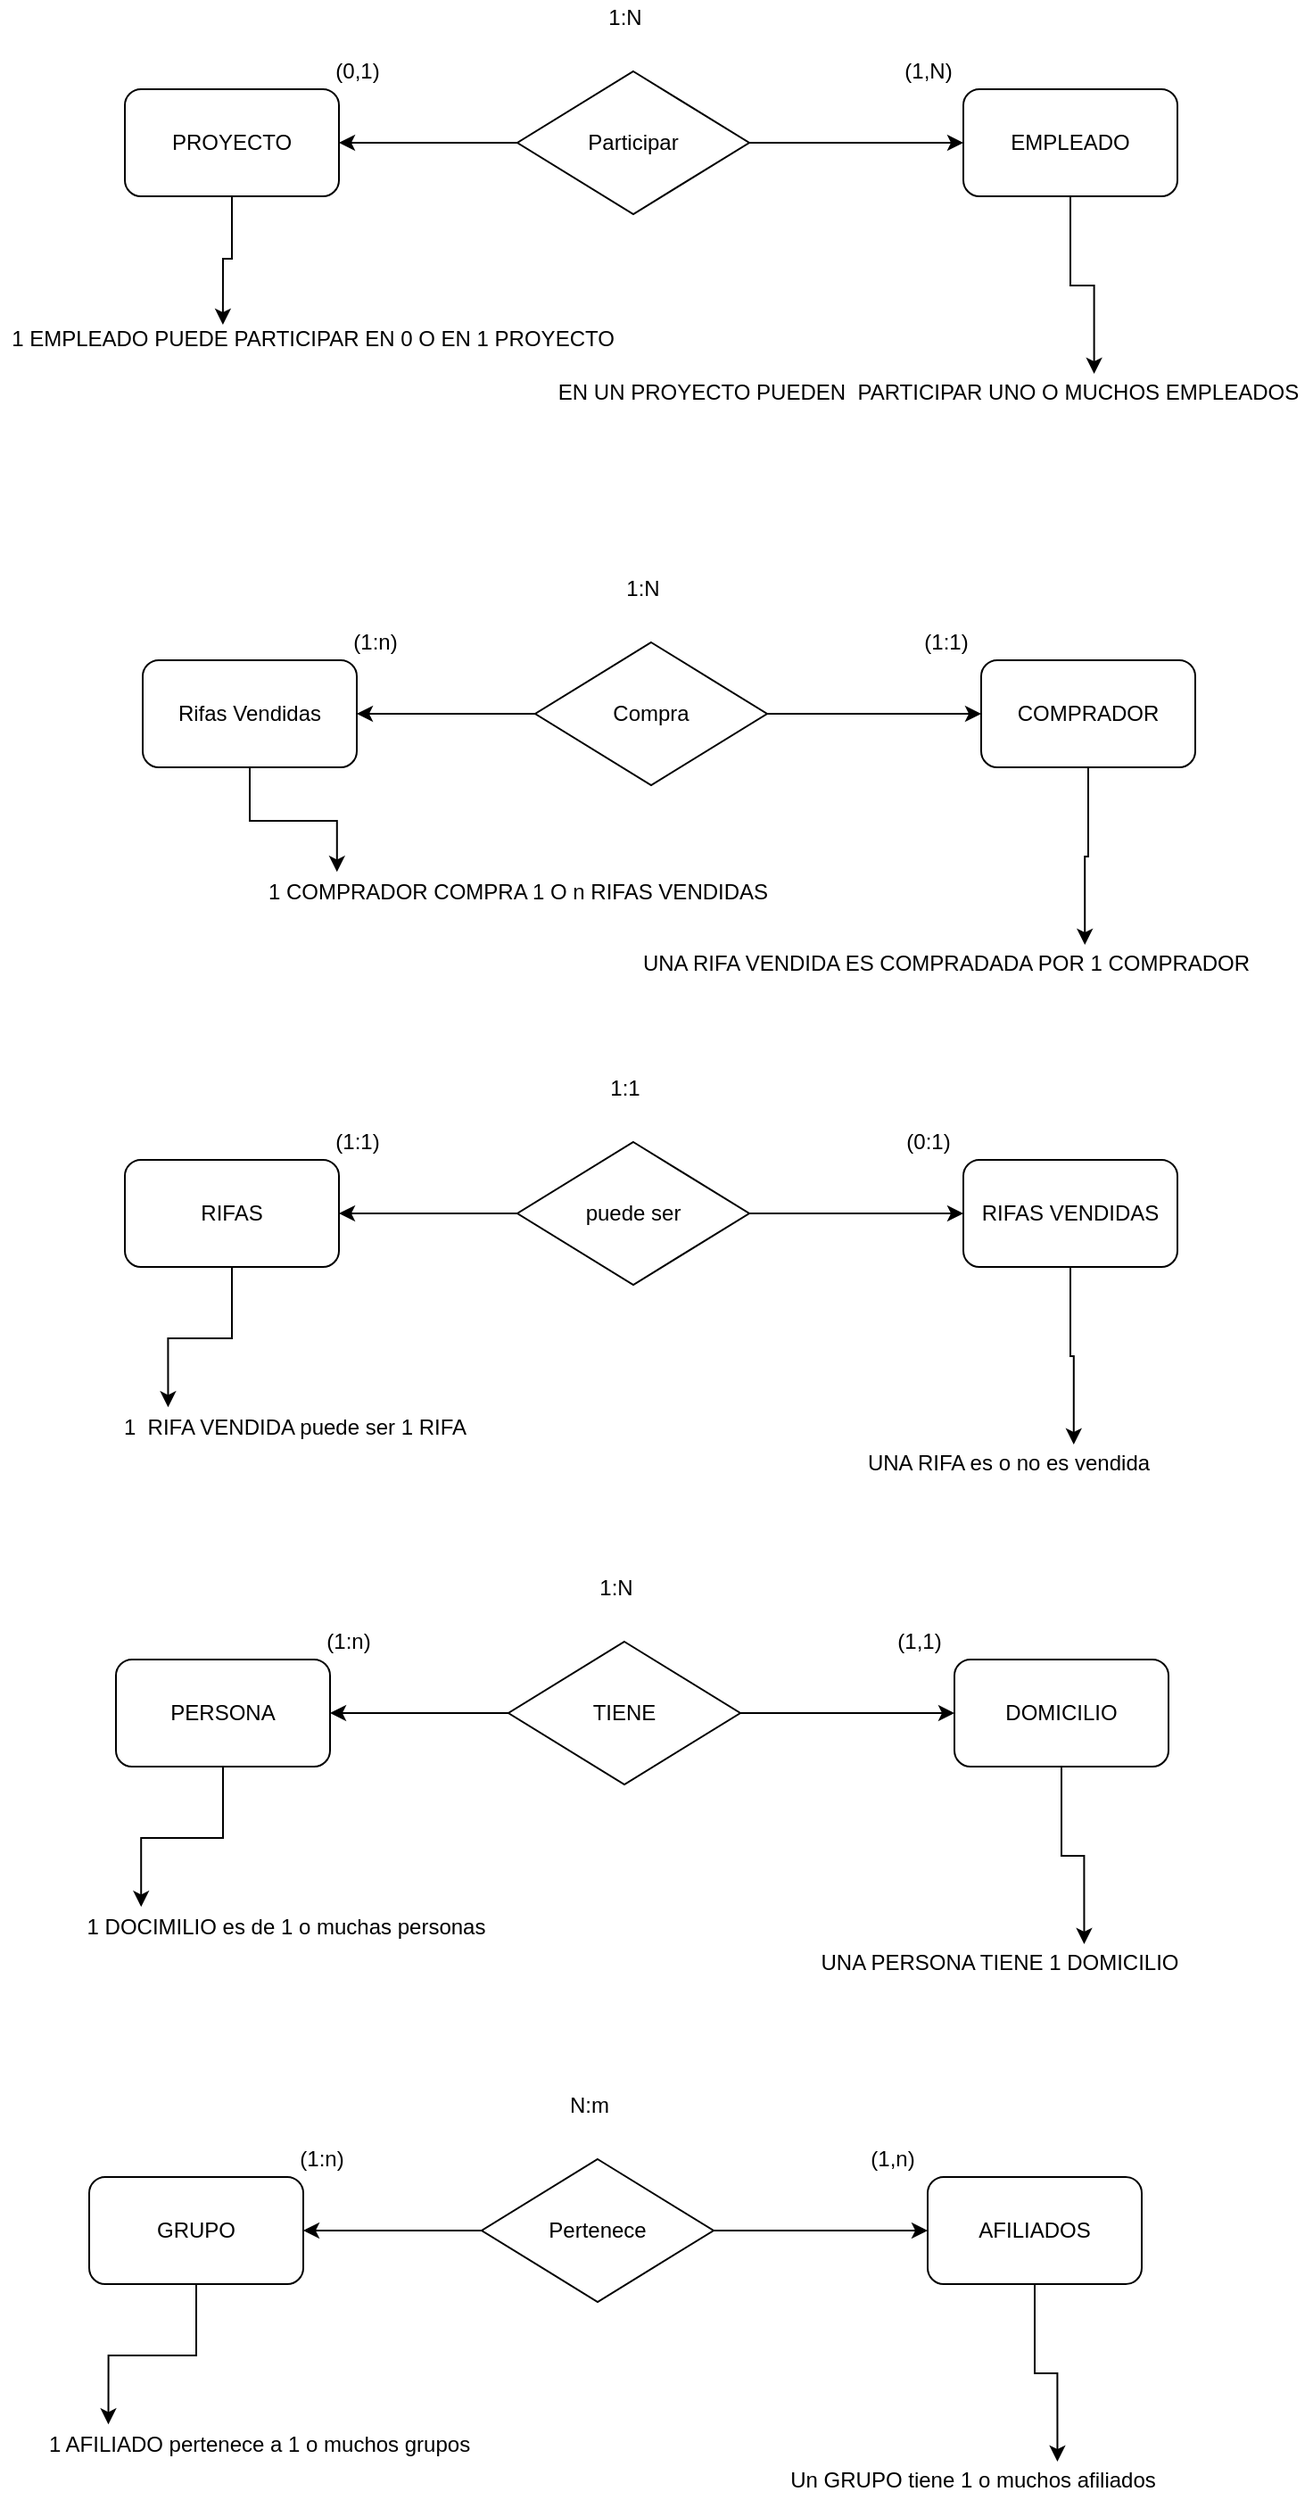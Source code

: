 <mxfile version="14.6.3" type="github">
  <diagram id="9iH1GDS7d21fXzMfo_QB" name="Page-1">
    <mxGraphModel dx="1312" dy="454" grid="1" gridSize="10" guides="1" tooltips="1" connect="1" arrows="1" fold="1" page="1" pageScale="1" pageWidth="1169" pageHeight="827" math="0" shadow="0">
      <root>
        <mxCell id="0" />
        <mxCell id="1" parent="0" />
        <mxCell id="FzRhwLoGFBnfBMVeQvqv-10" style="edgeStyle=orthogonalEdgeStyle;rounded=0;orthogonalLoop=1;jettySize=auto;html=1;exitX=0.5;exitY=1;exitDx=0;exitDy=0;entryX=0.357;entryY=0.1;entryDx=0;entryDy=0;entryPerimeter=0;" edge="1" parent="1" source="FzRhwLoGFBnfBMVeQvqv-1" target="FzRhwLoGFBnfBMVeQvqv-9">
          <mxGeometry relative="1" as="geometry">
            <mxPoint x="150" y="260" as="targetPoint" />
          </mxGeometry>
        </mxCell>
        <mxCell id="FzRhwLoGFBnfBMVeQvqv-1" value="PROYECTO" style="rounded=1;whiteSpace=wrap;html=1;" vertex="1" parent="1">
          <mxGeometry x="90" y="150" width="120" height="60" as="geometry" />
        </mxCell>
        <mxCell id="FzRhwLoGFBnfBMVeQvqv-5" value="" style="edgeStyle=orthogonalEdgeStyle;rounded=0;orthogonalLoop=1;jettySize=auto;html=1;" edge="1" parent="1" source="FzRhwLoGFBnfBMVeQvqv-2" target="FzRhwLoGFBnfBMVeQvqv-1">
          <mxGeometry relative="1" as="geometry" />
        </mxCell>
        <mxCell id="FzRhwLoGFBnfBMVeQvqv-6" style="edgeStyle=orthogonalEdgeStyle;rounded=0;orthogonalLoop=1;jettySize=auto;html=1;exitX=1;exitY=0.5;exitDx=0;exitDy=0;entryX=0;entryY=0.5;entryDx=0;entryDy=0;" edge="1" parent="1" source="FzRhwLoGFBnfBMVeQvqv-2" target="FzRhwLoGFBnfBMVeQvqv-3">
          <mxGeometry relative="1" as="geometry" />
        </mxCell>
        <mxCell id="FzRhwLoGFBnfBMVeQvqv-2" value="Participar" style="rhombus;whiteSpace=wrap;html=1;" vertex="1" parent="1">
          <mxGeometry x="310" y="140" width="130" height="80" as="geometry" />
        </mxCell>
        <mxCell id="FzRhwLoGFBnfBMVeQvqv-12" style="edgeStyle=orthogonalEdgeStyle;rounded=0;orthogonalLoop=1;jettySize=auto;html=1;exitX=0.5;exitY=1;exitDx=0;exitDy=0;entryX=0.717;entryY=-0.025;entryDx=0;entryDy=0;entryPerimeter=0;" edge="1" parent="1" source="FzRhwLoGFBnfBMVeQvqv-3" target="FzRhwLoGFBnfBMVeQvqv-11">
          <mxGeometry relative="1" as="geometry" />
        </mxCell>
        <mxCell id="FzRhwLoGFBnfBMVeQvqv-3" value="EMPLEADO" style="rounded=1;whiteSpace=wrap;html=1;" vertex="1" parent="1">
          <mxGeometry x="560" y="150" width="120" height="60" as="geometry" />
        </mxCell>
        <mxCell id="FzRhwLoGFBnfBMVeQvqv-4" value="1:N" style="text;html=1;align=center;verticalAlign=middle;resizable=0;points=[];autosize=1;strokeColor=none;" vertex="1" parent="1">
          <mxGeometry x="355" y="100" width="30" height="20" as="geometry" />
        </mxCell>
        <mxCell id="FzRhwLoGFBnfBMVeQvqv-7" value="(0,1)" style="text;html=1;align=center;verticalAlign=middle;resizable=0;points=[];autosize=1;strokeColor=none;" vertex="1" parent="1">
          <mxGeometry x="200" y="130" width="40" height="20" as="geometry" />
        </mxCell>
        <mxCell id="FzRhwLoGFBnfBMVeQvqv-8" value="(1,N)" style="text;html=1;align=center;verticalAlign=middle;resizable=0;points=[];autosize=1;strokeColor=none;" vertex="1" parent="1">
          <mxGeometry x="520" y="130" width="40" height="20" as="geometry" />
        </mxCell>
        <mxCell id="FzRhwLoGFBnfBMVeQvqv-9" value="1 EMPLEADO PUEDE PARTICIPAR EN 0 O EN 1 PROYECTO" style="text;html=1;align=center;verticalAlign=middle;resizable=0;points=[];autosize=1;strokeColor=none;" vertex="1" parent="1">
          <mxGeometry x="20" y="280" width="350" height="20" as="geometry" />
        </mxCell>
        <mxCell id="FzRhwLoGFBnfBMVeQvqv-11" value="EN UN PROYECTO PUEDEN&amp;nbsp; PARTICIPAR UNO O MUCHOS EMPLEADOS" style="text;html=1;align=center;verticalAlign=middle;resizable=0;points=[];autosize=1;strokeColor=none;" vertex="1" parent="1">
          <mxGeometry x="325" y="310" width="430" height="20" as="geometry" />
        </mxCell>
        <mxCell id="FzRhwLoGFBnfBMVeQvqv-13" style="edgeStyle=orthogonalEdgeStyle;rounded=0;orthogonalLoop=1;jettySize=auto;html=1;exitX=0.5;exitY=1;exitDx=0;exitDy=0;entryX=0.163;entryY=-0.067;entryDx=0;entryDy=0;entryPerimeter=0;" edge="1" parent="1" source="FzRhwLoGFBnfBMVeQvqv-14" target="FzRhwLoGFBnfBMVeQvqv-23">
          <mxGeometry relative="1" as="geometry" />
        </mxCell>
        <mxCell id="FzRhwLoGFBnfBMVeQvqv-14" value="Rifas Vendidas" style="rounded=1;whiteSpace=wrap;html=1;" vertex="1" parent="1">
          <mxGeometry x="100" y="470" width="120" height="60" as="geometry" />
        </mxCell>
        <mxCell id="FzRhwLoGFBnfBMVeQvqv-15" value="" style="edgeStyle=orthogonalEdgeStyle;rounded=0;orthogonalLoop=1;jettySize=auto;html=1;" edge="1" parent="1" source="FzRhwLoGFBnfBMVeQvqv-17" target="FzRhwLoGFBnfBMVeQvqv-14">
          <mxGeometry relative="1" as="geometry" />
        </mxCell>
        <mxCell id="FzRhwLoGFBnfBMVeQvqv-16" style="edgeStyle=orthogonalEdgeStyle;rounded=0;orthogonalLoop=1;jettySize=auto;html=1;exitX=1;exitY=0.5;exitDx=0;exitDy=0;entryX=0;entryY=0.5;entryDx=0;entryDy=0;" edge="1" parent="1" source="FzRhwLoGFBnfBMVeQvqv-17" target="FzRhwLoGFBnfBMVeQvqv-19">
          <mxGeometry relative="1" as="geometry" />
        </mxCell>
        <mxCell id="FzRhwLoGFBnfBMVeQvqv-17" value="Compra" style="rhombus;whiteSpace=wrap;html=1;" vertex="1" parent="1">
          <mxGeometry x="320" y="460" width="130" height="80" as="geometry" />
        </mxCell>
        <mxCell id="FzRhwLoGFBnfBMVeQvqv-18" style="edgeStyle=orthogonalEdgeStyle;rounded=0;orthogonalLoop=1;jettySize=auto;html=1;exitX=0.5;exitY=1;exitDx=0;exitDy=0;entryX=0.717;entryY=-0.025;entryDx=0;entryDy=0;entryPerimeter=0;" edge="1" parent="1" source="FzRhwLoGFBnfBMVeQvqv-19" target="FzRhwLoGFBnfBMVeQvqv-24">
          <mxGeometry relative="1" as="geometry" />
        </mxCell>
        <mxCell id="FzRhwLoGFBnfBMVeQvqv-19" value="COMPRADOR" style="rounded=1;whiteSpace=wrap;html=1;" vertex="1" parent="1">
          <mxGeometry x="570" y="470" width="120" height="60" as="geometry" />
        </mxCell>
        <mxCell id="FzRhwLoGFBnfBMVeQvqv-20" value="1:N" style="text;html=1;align=center;verticalAlign=middle;resizable=0;points=[];autosize=1;strokeColor=none;" vertex="1" parent="1">
          <mxGeometry x="365" y="420" width="30" height="20" as="geometry" />
        </mxCell>
        <mxCell id="FzRhwLoGFBnfBMVeQvqv-21" value="(1:n)" style="text;html=1;align=center;verticalAlign=middle;resizable=0;points=[];autosize=1;strokeColor=none;" vertex="1" parent="1">
          <mxGeometry x="210" y="450" width="40" height="20" as="geometry" />
        </mxCell>
        <mxCell id="FzRhwLoGFBnfBMVeQvqv-22" value="(1:1)" style="text;html=1;align=center;verticalAlign=middle;resizable=0;points=[];autosize=1;strokeColor=none;" vertex="1" parent="1">
          <mxGeometry x="530" y="450" width="40" height="20" as="geometry" />
        </mxCell>
        <mxCell id="FzRhwLoGFBnfBMVeQvqv-23" value="1 COMPRADOR COMPRA 1 O n RIFAS VENDIDAS" style="text;html=1;align=center;verticalAlign=middle;resizable=0;points=[];autosize=1;strokeColor=none;" vertex="1" parent="1">
          <mxGeometry x="160" y="590" width="300" height="20" as="geometry" />
        </mxCell>
        <mxCell id="FzRhwLoGFBnfBMVeQvqv-24" value="UNA RIFA VENDIDA ES COMPRADADA POR 1 COMPRADOR" style="text;html=1;align=center;verticalAlign=middle;resizable=0;points=[];autosize=1;strokeColor=none;" vertex="1" parent="1">
          <mxGeometry x="370" y="630" width="360" height="20" as="geometry" />
        </mxCell>
        <mxCell id="FzRhwLoGFBnfBMVeQvqv-37" style="edgeStyle=orthogonalEdgeStyle;rounded=0;orthogonalLoop=1;jettySize=auto;html=1;exitX=0.5;exitY=1;exitDx=0;exitDy=0;entryX=0.163;entryY=-0.067;entryDx=0;entryDy=0;entryPerimeter=0;" edge="1" parent="1" source="FzRhwLoGFBnfBMVeQvqv-38" target="FzRhwLoGFBnfBMVeQvqv-47">
          <mxGeometry relative="1" as="geometry" />
        </mxCell>
        <mxCell id="FzRhwLoGFBnfBMVeQvqv-38" value="RIFAS" style="rounded=1;whiteSpace=wrap;html=1;" vertex="1" parent="1">
          <mxGeometry x="90" y="750" width="120" height="60" as="geometry" />
        </mxCell>
        <mxCell id="FzRhwLoGFBnfBMVeQvqv-39" value="" style="edgeStyle=orthogonalEdgeStyle;rounded=0;orthogonalLoop=1;jettySize=auto;html=1;" edge="1" parent="1" source="FzRhwLoGFBnfBMVeQvqv-41" target="FzRhwLoGFBnfBMVeQvqv-38">
          <mxGeometry relative="1" as="geometry" />
        </mxCell>
        <mxCell id="FzRhwLoGFBnfBMVeQvqv-40" style="edgeStyle=orthogonalEdgeStyle;rounded=0;orthogonalLoop=1;jettySize=auto;html=1;exitX=1;exitY=0.5;exitDx=0;exitDy=0;entryX=0;entryY=0.5;entryDx=0;entryDy=0;" edge="1" parent="1" source="FzRhwLoGFBnfBMVeQvqv-41" target="FzRhwLoGFBnfBMVeQvqv-43">
          <mxGeometry relative="1" as="geometry" />
        </mxCell>
        <mxCell id="FzRhwLoGFBnfBMVeQvqv-41" value="puede ser" style="rhombus;whiteSpace=wrap;html=1;" vertex="1" parent="1">
          <mxGeometry x="310" y="740" width="130" height="80" as="geometry" />
        </mxCell>
        <mxCell id="FzRhwLoGFBnfBMVeQvqv-42" style="edgeStyle=orthogonalEdgeStyle;rounded=0;orthogonalLoop=1;jettySize=auto;html=1;exitX=0.5;exitY=1;exitDx=0;exitDy=0;entryX=0.717;entryY=-0.025;entryDx=0;entryDy=0;entryPerimeter=0;" edge="1" parent="1" source="FzRhwLoGFBnfBMVeQvqv-43" target="FzRhwLoGFBnfBMVeQvqv-48">
          <mxGeometry relative="1" as="geometry" />
        </mxCell>
        <mxCell id="FzRhwLoGFBnfBMVeQvqv-43" value="RIFAS VENDIDAS" style="rounded=1;whiteSpace=wrap;html=1;" vertex="1" parent="1">
          <mxGeometry x="560" y="750" width="120" height="60" as="geometry" />
        </mxCell>
        <mxCell id="FzRhwLoGFBnfBMVeQvqv-44" value="1:1" style="text;html=1;align=center;verticalAlign=middle;resizable=0;points=[];autosize=1;strokeColor=none;" vertex="1" parent="1">
          <mxGeometry x="355" y="700" width="30" height="20" as="geometry" />
        </mxCell>
        <mxCell id="FzRhwLoGFBnfBMVeQvqv-45" value="(1:1)" style="text;html=1;align=center;verticalAlign=middle;resizable=0;points=[];autosize=1;strokeColor=none;" vertex="1" parent="1">
          <mxGeometry x="200" y="730" width="40" height="20" as="geometry" />
        </mxCell>
        <mxCell id="FzRhwLoGFBnfBMVeQvqv-46" value="(0:1)" style="text;html=1;align=center;verticalAlign=middle;resizable=0;points=[];autosize=1;strokeColor=none;" vertex="1" parent="1">
          <mxGeometry x="520" y="730" width="40" height="20" as="geometry" />
        </mxCell>
        <mxCell id="FzRhwLoGFBnfBMVeQvqv-47" value="1&amp;nbsp; RIFA VENDIDA puede ser 1 RIFA" style="text;html=1;align=center;verticalAlign=middle;resizable=0;points=[];autosize=1;strokeColor=none;" vertex="1" parent="1">
          <mxGeometry x="80" y="890" width="210" height="20" as="geometry" />
        </mxCell>
        <mxCell id="FzRhwLoGFBnfBMVeQvqv-48" value="UNA RIFA es o no es vendida" style="text;html=1;align=center;verticalAlign=middle;resizable=0;points=[];autosize=1;strokeColor=none;" vertex="1" parent="1">
          <mxGeometry x="500" y="910" width="170" height="20" as="geometry" />
        </mxCell>
        <mxCell id="FzRhwLoGFBnfBMVeQvqv-49" style="edgeStyle=orthogonalEdgeStyle;rounded=0;orthogonalLoop=1;jettySize=auto;html=1;exitX=0.5;exitY=1;exitDx=0;exitDy=0;entryX=0.163;entryY=-0.067;entryDx=0;entryDy=0;entryPerimeter=0;" edge="1" parent="1" source="FzRhwLoGFBnfBMVeQvqv-50" target="FzRhwLoGFBnfBMVeQvqv-59">
          <mxGeometry relative="1" as="geometry" />
        </mxCell>
        <mxCell id="FzRhwLoGFBnfBMVeQvqv-50" value="PERSONA" style="rounded=1;whiteSpace=wrap;html=1;" vertex="1" parent="1">
          <mxGeometry x="85" y="1030" width="120" height="60" as="geometry" />
        </mxCell>
        <mxCell id="FzRhwLoGFBnfBMVeQvqv-51" value="" style="edgeStyle=orthogonalEdgeStyle;rounded=0;orthogonalLoop=1;jettySize=auto;html=1;" edge="1" parent="1" source="FzRhwLoGFBnfBMVeQvqv-53" target="FzRhwLoGFBnfBMVeQvqv-50">
          <mxGeometry relative="1" as="geometry" />
        </mxCell>
        <mxCell id="FzRhwLoGFBnfBMVeQvqv-52" style="edgeStyle=orthogonalEdgeStyle;rounded=0;orthogonalLoop=1;jettySize=auto;html=1;exitX=1;exitY=0.5;exitDx=0;exitDy=0;entryX=0;entryY=0.5;entryDx=0;entryDy=0;" edge="1" parent="1" source="FzRhwLoGFBnfBMVeQvqv-53" target="FzRhwLoGFBnfBMVeQvqv-55">
          <mxGeometry relative="1" as="geometry" />
        </mxCell>
        <mxCell id="FzRhwLoGFBnfBMVeQvqv-53" value="TIENE" style="rhombus;whiteSpace=wrap;html=1;" vertex="1" parent="1">
          <mxGeometry x="305" y="1020" width="130" height="80" as="geometry" />
        </mxCell>
        <mxCell id="FzRhwLoGFBnfBMVeQvqv-54" style="edgeStyle=orthogonalEdgeStyle;rounded=0;orthogonalLoop=1;jettySize=auto;html=1;exitX=0.5;exitY=1;exitDx=0;exitDy=0;entryX=0.717;entryY=-0.025;entryDx=0;entryDy=0;entryPerimeter=0;" edge="1" parent="1" source="FzRhwLoGFBnfBMVeQvqv-55" target="FzRhwLoGFBnfBMVeQvqv-60">
          <mxGeometry relative="1" as="geometry" />
        </mxCell>
        <mxCell id="FzRhwLoGFBnfBMVeQvqv-55" value="DOMICILIO" style="rounded=1;whiteSpace=wrap;html=1;" vertex="1" parent="1">
          <mxGeometry x="555" y="1030" width="120" height="60" as="geometry" />
        </mxCell>
        <mxCell id="FzRhwLoGFBnfBMVeQvqv-56" value="1:N" style="text;html=1;align=center;verticalAlign=middle;resizable=0;points=[];autosize=1;strokeColor=none;" vertex="1" parent="1">
          <mxGeometry x="350" y="980" width="30" height="20" as="geometry" />
        </mxCell>
        <mxCell id="FzRhwLoGFBnfBMVeQvqv-57" value="(1:n)" style="text;html=1;align=center;verticalAlign=middle;resizable=0;points=[];autosize=1;strokeColor=none;" vertex="1" parent="1">
          <mxGeometry x="195" y="1010" width="40" height="20" as="geometry" />
        </mxCell>
        <mxCell id="FzRhwLoGFBnfBMVeQvqv-58" value="(1,1)" style="text;html=1;align=center;verticalAlign=middle;resizable=0;points=[];autosize=1;strokeColor=none;" vertex="1" parent="1">
          <mxGeometry x="515" y="1010" width="40" height="20" as="geometry" />
        </mxCell>
        <mxCell id="FzRhwLoGFBnfBMVeQvqv-59" value="1 DOCIMILIO es de 1 o muchas personas" style="text;html=1;align=center;verticalAlign=middle;resizable=0;points=[];autosize=1;strokeColor=none;" vertex="1" parent="1">
          <mxGeometry x="60" y="1170" width="240" height="20" as="geometry" />
        </mxCell>
        <mxCell id="FzRhwLoGFBnfBMVeQvqv-60" value="UNA PERSONA TIENE 1 DOMICILIO" style="text;html=1;align=center;verticalAlign=middle;resizable=0;points=[];autosize=1;strokeColor=none;" vertex="1" parent="1">
          <mxGeometry x="470" y="1190" width="220" height="20" as="geometry" />
        </mxCell>
        <mxCell id="FzRhwLoGFBnfBMVeQvqv-61" style="edgeStyle=orthogonalEdgeStyle;rounded=0;orthogonalLoop=1;jettySize=auto;html=1;exitX=0.5;exitY=1;exitDx=0;exitDy=0;entryX=0.163;entryY=-0.067;entryDx=0;entryDy=0;entryPerimeter=0;" edge="1" parent="1" source="FzRhwLoGFBnfBMVeQvqv-62" target="FzRhwLoGFBnfBMVeQvqv-71">
          <mxGeometry relative="1" as="geometry" />
        </mxCell>
        <mxCell id="FzRhwLoGFBnfBMVeQvqv-62" value="GRUPO" style="rounded=1;whiteSpace=wrap;html=1;" vertex="1" parent="1">
          <mxGeometry x="70" y="1320" width="120" height="60" as="geometry" />
        </mxCell>
        <mxCell id="FzRhwLoGFBnfBMVeQvqv-63" value="" style="edgeStyle=orthogonalEdgeStyle;rounded=0;orthogonalLoop=1;jettySize=auto;html=1;" edge="1" parent="1" source="FzRhwLoGFBnfBMVeQvqv-65" target="FzRhwLoGFBnfBMVeQvqv-62">
          <mxGeometry relative="1" as="geometry" />
        </mxCell>
        <mxCell id="FzRhwLoGFBnfBMVeQvqv-64" style="edgeStyle=orthogonalEdgeStyle;rounded=0;orthogonalLoop=1;jettySize=auto;html=1;exitX=1;exitY=0.5;exitDx=0;exitDy=0;entryX=0;entryY=0.5;entryDx=0;entryDy=0;" edge="1" parent="1" source="FzRhwLoGFBnfBMVeQvqv-65" target="FzRhwLoGFBnfBMVeQvqv-67">
          <mxGeometry relative="1" as="geometry" />
        </mxCell>
        <mxCell id="FzRhwLoGFBnfBMVeQvqv-65" value="Pertenece" style="rhombus;whiteSpace=wrap;html=1;" vertex="1" parent="1">
          <mxGeometry x="290" y="1310" width="130" height="80" as="geometry" />
        </mxCell>
        <mxCell id="FzRhwLoGFBnfBMVeQvqv-66" style="edgeStyle=orthogonalEdgeStyle;rounded=0;orthogonalLoop=1;jettySize=auto;html=1;exitX=0.5;exitY=1;exitDx=0;exitDy=0;entryX=0.717;entryY=-0.025;entryDx=0;entryDy=0;entryPerimeter=0;" edge="1" parent="1" source="FzRhwLoGFBnfBMVeQvqv-67" target="FzRhwLoGFBnfBMVeQvqv-72">
          <mxGeometry relative="1" as="geometry" />
        </mxCell>
        <mxCell id="FzRhwLoGFBnfBMVeQvqv-67" value="AFILIADOS" style="rounded=1;whiteSpace=wrap;html=1;" vertex="1" parent="1">
          <mxGeometry x="540" y="1320" width="120" height="60" as="geometry" />
        </mxCell>
        <mxCell id="FzRhwLoGFBnfBMVeQvqv-68" value="N:m" style="text;html=1;align=center;verticalAlign=middle;resizable=0;points=[];autosize=1;strokeColor=none;" vertex="1" parent="1">
          <mxGeometry x="330" y="1270" width="40" height="20" as="geometry" />
        </mxCell>
        <mxCell id="FzRhwLoGFBnfBMVeQvqv-69" value="(1:n)" style="text;html=1;align=center;verticalAlign=middle;resizable=0;points=[];autosize=1;strokeColor=none;" vertex="1" parent="1">
          <mxGeometry x="180" y="1300" width="40" height="20" as="geometry" />
        </mxCell>
        <mxCell id="FzRhwLoGFBnfBMVeQvqv-70" value="(1,n)" style="text;html=1;align=center;verticalAlign=middle;resizable=0;points=[];autosize=1;strokeColor=none;" vertex="1" parent="1">
          <mxGeometry x="500" y="1300" width="40" height="20" as="geometry" />
        </mxCell>
        <mxCell id="FzRhwLoGFBnfBMVeQvqv-71" value="1 AFILIADO pertenece a 1 o muchos grupos" style="text;html=1;align=center;verticalAlign=middle;resizable=0;points=[];autosize=1;strokeColor=none;" vertex="1" parent="1">
          <mxGeometry x="40" y="1460" width="250" height="20" as="geometry" />
        </mxCell>
        <mxCell id="FzRhwLoGFBnfBMVeQvqv-72" value="Un GRUPO tiene 1 o muchos afiliados" style="text;html=1;align=center;verticalAlign=middle;resizable=0;points=[];autosize=1;strokeColor=none;" vertex="1" parent="1">
          <mxGeometry x="455" y="1480" width="220" height="20" as="geometry" />
        </mxCell>
      </root>
    </mxGraphModel>
  </diagram>
</mxfile>
